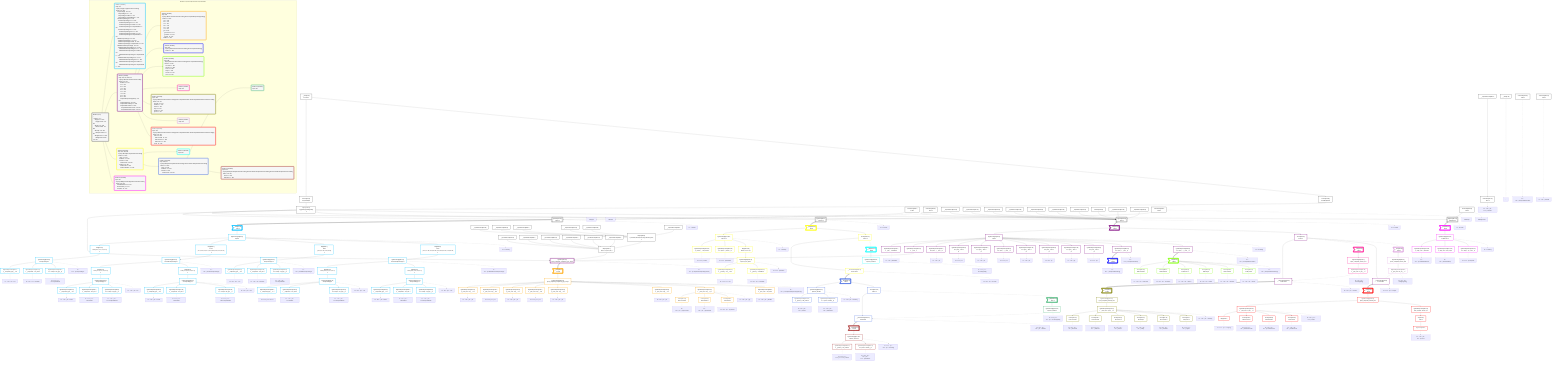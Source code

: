 graph TD
    classDef path fill:#eee,stroke:#000,color:#000
    classDef plan fill:#fff,stroke-width:3px,color:#000
    classDef itemplan fill:#fff,stroke-width:6px,color:#000
    classDef sideeffectplan fill:#f00,stroke-width:6px,color:#000
    classDef bucket fill:#f6f6f6,color:#000,stroke-width:6px,text-align:left


    %% define plans
    __Value0["__Value[0∈0]"]:::plan
    __Value3["__Value[3∈0]<br />ᐸcontextᐳ"]:::plan
    Access197["Access[197∈0]<br />ᐸ3.pgSettingsᐳ"]:::plan
    Access198["Access[198∈0]<br />ᐸ3.withPgClientᐳ"]:::plan
    Object199["Object[199∈0]<br />ᐸ{pgSettings,withPgClient}ᐳ"]:::plan
    Connection200["Connection[200∈0]<br />ᐸ196ᐳ"]:::plan
    PgSelect201[["PgSelect[201∈0]<br />ᐸtypesᐳ"]]:::plan
    __Item202>"__Item[202∈1]<br />ᐸ201ᐳ"]:::itemplan
    PgSelectSingle203["PgSelectSingle[203∈1]<br />ᐸtypesᐳ"]:::plan
    Map574["Map[574∈1]<br />ᐸ203:{”0”:0,”1”:1,”2”:2,”3”:3}ᐳ"]:::plan
    PgSelectSingle210["PgSelectSingle[210∈1]<br />ᐸcompoundTypeᐳ"]:::plan
    PgClassExpression211["PgClassExpression[211∈1]<br />ᐸ__compound_type__.”a”ᐳ"]:::plan
    PgClassExpression212["PgClassExpression[212∈1]<br />ᐸ__compound....”foo_bar”ᐳ"]:::plan
    PgClassExpression214["PgClassExpression[214∈1]<br />ᐸ”c”.”compo...nd_type__)ᐳ"]:::plan
    Map580["Map[580∈1]<br />ᐸ203:{”0”:4,”1”:5,”2”:6,”3”:7,”4”:8,”5”:9,”6”:10,”7”:11,”8”:12}ᐳ"]:::plan
    PgSelectSingle221["PgSelectSingle[221∈1]<br />ᐸnestedCompoundTypeᐳ"]:::plan
    Map576["Map[576∈1]<br />ᐸ221:{”0”:0,”1”:1,”2”:2,”3”:3}ᐳ"]:::plan
    PgSelectSingle228["PgSelectSingle[228∈1]<br />ᐸcompoundTypeᐳ"]:::plan
    PgClassExpression229["PgClassExpression[229∈1]<br />ᐸ__compound_type__.”a”ᐳ"]:::plan
    PgClassExpression230["PgClassExpression[230∈1]<br />ᐸ__compound....”foo_bar”ᐳ"]:::plan
    PgClassExpression232["PgClassExpression[232∈1]<br />ᐸ”c”.”compo...nd_type__)ᐳ"]:::plan
    Map578["Map[578∈1]<br />ᐸ221:{”0”:4,”1”:5,”2”:6,”3”:7}ᐳ"]:::plan
    PgSelectSingle239["PgSelectSingle[239∈1]<br />ᐸcompoundTypeᐳ"]:::plan
    PgClassExpression240["PgClassExpression[240∈1]<br />ᐸ__compound_type__.”a”ᐳ"]:::plan
    PgClassExpression241["PgClassExpression[241∈1]<br />ᐸ__compound....”foo_bar”ᐳ"]:::plan
    PgClassExpression243["PgClassExpression[243∈1]<br />ᐸ”c”.”compo...nd_type__)ᐳ"]:::plan
    Map582["Map[582∈1]<br />ᐸ203:{”0”:13,”1”:14,”2”:15,”3”:16}ᐳ"]:::plan
    PgSelectSingle250["PgSelectSingle[250∈1]<br />ᐸcompoundTypeᐳ"]:::plan
    PgClassExpression251["PgClassExpression[251∈1]<br />ᐸ__compound_type__.”a”ᐳ"]:::plan
    PgClassExpression252["PgClassExpression[252∈1]<br />ᐸ__compound....”foo_bar”ᐳ"]:::plan
    PgClassExpression254["PgClassExpression[254∈1]<br />ᐸ”c”.”compo...nd_type__)ᐳ"]:::plan
    Map588["Map[588∈1]<br />ᐸ203:{”0”:17,”1”:18,”2”:19,”3”:20,”4”:21,”5”:22,”6”:23,”7”:24,”8”:25}ᐳ"]:::plan
    PgSelectSingle261["PgSelectSingle[261∈1]<br />ᐸnestedCompoundTypeᐳ"]:::plan
    Map584["Map[584∈1]<br />ᐸ261:{”0”:0,”1”:1,”2”:2,”3”:3}ᐳ"]:::plan
    PgSelectSingle268["PgSelectSingle[268∈1]<br />ᐸcompoundTypeᐳ"]:::plan
    PgClassExpression269["PgClassExpression[269∈1]<br />ᐸ__compound_type__.”a”ᐳ"]:::plan
    PgClassExpression270["PgClassExpression[270∈1]<br />ᐸ__compound....”foo_bar”ᐳ"]:::plan
    PgClassExpression272["PgClassExpression[272∈1]<br />ᐸ”c”.”compo...nd_type__)ᐳ"]:::plan
    Map586["Map[586∈1]<br />ᐸ261:{”0”:4,”1”:5,”2”:6,”3”:7}ᐳ"]:::plan
    PgSelectSingle279["PgSelectSingle[279∈1]<br />ᐸcompoundTypeᐳ"]:::plan
    PgClassExpression280["PgClassExpression[280∈1]<br />ᐸ__compound_type__.”a”ᐳ"]:::plan
    PgClassExpression281["PgClassExpression[281∈1]<br />ᐸ__compound....”foo_bar”ᐳ"]:::plan
    PgClassExpression283["PgClassExpression[283∈1]<br />ᐸ”c”.”compo...nd_type__)ᐳ"]:::plan
    Connection308["Connection[308∈0]<br />ᐸ304ᐳ"]:::plan
    __InputStaticLeaf317["__InputStaticLeaf[317∈0]"]:::plan
    __InputStaticLeaf321["__InputStaticLeaf[321∈0]"]:::plan
    __InputStaticLeaf322["__InputStaticLeaf[322∈0]"]:::plan
    __InputStaticLeaf329["__InputStaticLeaf[329∈0]"]:::plan
    __InputStaticLeaf333["__InputStaticLeaf[333∈0]"]:::plan
    __InputStaticLeaf334["__InputStaticLeaf[334∈0]"]:::plan
    __InputStaticLeaf337["__InputStaticLeaf[337∈0]"]:::plan
    Constant340["Constant[340∈0]"]:::plan
    __InputStaticLeaf342["__InputStaticLeaf[342∈0]"]:::plan
    __InputStaticLeaf343["__InputStaticLeaf[343∈0]"]:::plan
    PgSelect309[["PgSelect[309∈0]<br />ᐸpostᐳ"]]:::plan
    __Item310>"__Item[310∈2]<br />ᐸ309ᐳ"]:::itemplan
    PgSelectSingle311["PgSelectSingle[311∈2]<br />ᐸpostᐳ"]:::plan
    PgClassExpression312["PgClassExpression[312∈2]<br />ᐸ__post__.”headline”ᐳ"]:::plan
    PgClassExpression315["PgClassExpression[315∈2]<br />ᐸ__post__ᐳ"]:::plan
    PgClassExpression316["PgClassExpression[316∈2]<br />ᐸ”a”.”post_...(__post__)ᐳ"]:::plan
    PgClassExpression320["PgClassExpression[320∈2]<br />ᐸ”a”.”post_...lder! */<br />)ᐳ"]:::plan
    PgClassExpression324["PgClassExpression[324∈2]<br />ᐸ”a”.”post_...lder! */<br />)ᐳ"]:::plan
    PgClassExpression328["PgClassExpression[328∈2]<br />ᐸ”a”.”post_...(__post__)ᐳ"]:::plan
    PgClassExpression332["PgClassExpression[332∈2]<br />ᐸ”a”.”post_...lder! */<br />)ᐳ"]:::plan
    PgClassExpression336["PgClassExpression[336∈2]<br />ᐸ”a”.”post_...lder! */<br />)ᐳ"]:::plan
    PgClassExpression341["PgClassExpression[341∈2]<br />ᐸ”a”.”post_...lder! */<br />)ᐳ"]:::plan
    PgClassExpression345["PgClassExpression[345∈2]<br />ᐸ”a”.”post_...lder! */<br />)ᐳ"]:::plan
    __InputStaticLeaf347["__InputStaticLeaf[347∈0]"]:::plan
    __InputStaticLeaf348["__InputStaticLeaf[348∈0]"]:::plan
    __InputStaticLeaf349["__InputStaticLeaf[349∈0]"]:::plan
    __InputStaticLeaf351["__InputStaticLeaf[351∈0]"]:::plan
    __InputStaticLeaf352["__InputStaticLeaf[352∈0]"]:::plan
    __InputStaticLeaf354["__InputStaticLeaf[354∈0]"]:::plan
    __InputStaticLeaf355["__InputStaticLeaf[355∈0]"]:::plan
    __InputStaticLeaf356["__InputStaticLeaf[356∈0]"]:::plan
    __InputStaticLeaf357["__InputStaticLeaf[357∈0]"]:::plan
    __InputStaticLeaf358["__InputStaticLeaf[358∈0]"]:::plan
    __InputStaticLeaf359["__InputStaticLeaf[359∈0]"]:::plan
    __InputStaticLeaf360["__InputStaticLeaf[360∈0]"]:::plan
    Object363["Object[363∈0]<br />ᐸ{seconds,minutes,hours,days,months,years}ᐳ"]:::plan
    Object362["Object[362∈0]<br />ᐸ{a,b,c,e,f,g,foo_bar}ᐳ"]:::plan
    PgSelect364[["PgSelect[364∈2]<br />ᐸpost_computed_compound_type_arrayᐳ"]]:::plan
    __Item368>"__Item[368∈3]<br />ᐸ364ᐳ"]:::itemplan
    PgSelectSingle369["PgSelectSingle[369∈3]<br />ᐸpost_computed_compound_type_arrayᐳ"]:::plan
    PgClassExpression370["PgClassExpression[370∈3]<br />ᐸ__post_com...rray__.”a”ᐳ"]:::plan
    PgClassExpression371["PgClassExpression[371∈3]<br />ᐸ__post_com...rray__.”b”ᐳ"]:::plan
    PgClassExpression372["PgClassExpression[372∈3]<br />ᐸ__post_com...rray__.”c”ᐳ"]:::plan
    PgClassExpression373["PgClassExpression[373∈3]<br />ᐸ__post_com...rray__.”d”ᐳ"]:::plan
    PgClassExpression374["PgClassExpression[374∈3]<br />ᐸ__post_com...rray__.”e”ᐳ"]:::plan
    PgClassExpression375["PgClassExpression[375∈3]<br />ᐸ__post_com...rray__.”f”ᐳ"]:::plan
    PgClassExpression376["PgClassExpression[376∈3]<br />ᐸ__post_com...rray__.”g”ᐳ"]:::plan
    Access377["Access[377∈3]<br />ᐸ376.secondsᐳ"]:::plan
    Access378["Access[378∈3]<br />ᐸ376.minutesᐳ"]:::plan
    Access379["Access[379∈3]<br />ᐸ376.hoursᐳ"]:::plan
    PgClassExpression380["PgClassExpression[380∈3]<br />ᐸ__post_com....”foo_bar”ᐳ"]:::plan
    PgClassExpression382["PgClassExpression[382∈2]<br />ᐸ”a”.”post_...(__post__)ᐳ"]:::plan
    __Item383>"__Item[383∈4]<br />ᐸ382ᐳ"]:::itemplan
    PgClassExpression385["PgClassExpression[385∈2]<br />ᐸ”a”.”post_...(__post__)ᐳ"]:::plan
    __Item386>"__Item[386∈5]<br />ᐸ385ᐳ"]:::itemplan
    Access387["Access[387∈5]<br />ᐸ386.secondsᐳ"]:::plan
    Access388["Access[388∈5]<br />ᐸ386.minutesᐳ"]:::plan
    Access389["Access[389∈5]<br />ᐸ386.hoursᐳ"]:::plan
    Access390["Access[390∈5]<br />ᐸ386.daysᐳ"]:::plan
    Access391["Access[391∈5]<br />ᐸ386.monthsᐳ"]:::plan
    Access392["Access[392∈5]<br />ᐸ386.yearsᐳ"]:::plan
    Connection403["Connection[403∈0]<br />ᐸ399ᐳ"]:::plan
    Access590["Access[590∈2]<br />ᐸ310.1ᐳ"]:::plan
    __ListTransform405["__ListTransform[405∈2]<br />ᐸeach:404ᐳ"]:::plan
    __Item406>"__Item[406∈6]<br />ᐸ590ᐳ"]:::itemplan
    PgSelectSingle407["PgSelectSingle[407∈6]<br />ᐸpost_computed_interval_setᐳ"]:::plan
    PgClassExpression408["PgClassExpression[408∈6]<br />ᐸ__post_com...al_set__.vᐳ"]:::plan
    __Item409>"__Item[409∈7]<br />ᐸ405ᐳ"]:::itemplan
    PgSelectSingle410["PgSelectSingle[410∈7]<br />ᐸpost_computed_interval_setᐳ"]:::plan
    PgClassExpression411["PgClassExpression[411∈7]<br />ᐸ__post_com...al_set__.vᐳ"]:::plan
    Access412["Access[412∈7]<br />ᐸ411.secondsᐳ"]:::plan
    Access413["Access[413∈7]<br />ᐸ411.minutesᐳ"]:::plan
    Access414["Access[414∈7]<br />ᐸ411.hoursᐳ"]:::plan
    Access415["Access[415∈7]<br />ᐸ411.daysᐳ"]:::plan
    Access416["Access[416∈7]<br />ᐸ411.monthsᐳ"]:::plan
    Access417["Access[417∈7]<br />ᐸ411.yearsᐳ"]:::plan
    __ListTransform419["__ListTransform[419∈2]<br />ᐸeach:418ᐳ"]:::plan
    __Item420>"__Item[420∈8]<br />ᐸ590ᐳ"]:::itemplan
    PgSelectSingle421["PgSelectSingle[421∈8]<br />ᐸpost_computed_interval_setᐳ"]:::plan
    PgClassExpression422["PgClassExpression[422∈8]<br />ᐸ__post_com...al_set__.vᐳ"]:::plan
    __Item423>"__Item[423∈9]<br />ᐸ419ᐳ"]:::itemplan
    PgSelectSingle424["PgSelectSingle[424∈9]<br />ᐸpost_computed_interval_setᐳ"]:::plan
    PgClassExpression425["PgClassExpression[425∈9]<br />ᐸ__post_com...al_set__.vᐳ"]:::plan
    Edge426["Edge[426∈9]"]:::plan
    Access427["Access[427∈9]<br />ᐸ425.secondsᐳ"]:::plan
    Access428["Access[428∈9]<br />ᐸ425.minutesᐳ"]:::plan
    Access429["Access[429∈9]<br />ᐸ425.hoursᐳ"]:::plan
    PgClassExpression431["PgClassExpression[431∈9]<br />ᐸrow_number...tion by 1)ᐳ"]:::plan
    List432["List[432∈9]<br />ᐸ431ᐳ"]:::plan
    PgCursor430["PgCursor[430∈9]"]:::plan
    Connection460["Connection[460∈0]<br />ᐸ456ᐳ"]:::plan
    PgSelect461[["PgSelect[461∈0]<br />ᐸpersonᐳ"]]:::plan
    __Item462>"__Item[462∈10]<br />ᐸ461ᐳ"]:::itemplan
    PgSelectSingle463["PgSelectSingle[463∈10]<br />ᐸpersonᐳ"]:::plan
    PgClassExpression464["PgClassExpression[464∈10]<br />ᐸ__person__...full_name”ᐳ"]:::plan
    PgClassExpression466["PgClassExpression[466∈10]<br />ᐸ”c”.”perso..._person__)ᐳ"]:::plan
    Connection494["Connection[494∈0]<br />ᐸ490ᐳ"]:::plan
    Access592["Access[592∈10]<br />ᐸ462.1ᐳ"]:::plan
    __ListTransform496["__ListTransform[496∈10]<br />ᐸeach:495ᐳ"]:::plan
    __Item497>"__Item[497∈11]<br />ᐸ592ᐳ"]:::itemplan
    PgSelectSingle498["PgSelectSingle[498∈11]<br />ᐸperson_friendsᐳ"]:::plan
    __Item499>"__Item[499∈12]<br />ᐸ496ᐳ"]:::itemplan
    PgSelectSingle500["PgSelectSingle[500∈12]<br />ᐸperson_friendsᐳ"]:::plan
    PgClassExpression501["PgClassExpression[501∈12]<br />ᐸ__person_f...full_name”ᐳ"]:::plan
    PgClassExpression503["PgClassExpression[503∈12]<br />ᐸ”c”.”perso...friends__)ᐳ"]:::plan
    __InputStaticLeaf504["__InputStaticLeaf[504∈0]"]:::plan
    Connection531["Connection[531∈0]<br />ᐸ527ᐳ"]:::plan
    Access591["Access[591∈12]<br />ᐸ499.1ᐳ"]:::plan
    __ListTransform533["__ListTransform[533∈12]<br />ᐸeach:532ᐳ"]:::plan
    __Item534>"__Item[534∈13]<br />ᐸ591ᐳ"]:::itemplan
    PgSelectSingle535["PgSelectSingle[535∈13]<br />ᐸperson_friendsᐳ"]:::plan
    __Item536>"__Item[536∈14]<br />ᐸ533ᐳ"]:::itemplan
    PgSelectSingle537["PgSelectSingle[537∈14]<br />ᐸperson_friendsᐳ"]:::plan
    PgClassExpression538["PgClassExpression[538∈14]<br />ᐸ__person_f...full_name”ᐳ"]:::plan
    PgClassExpression540["PgClassExpression[540∈14]<br />ᐸ”c”.”perso...friends__)ᐳ"]:::plan
    Map593["Map[593∈10]<br />ᐸ463:{”0”:2,”1”:3}ᐳ"]:::plan
    PgSelectSingle547["PgSelectSingle[547∈10]<br />ᐸperson_first_postᐳ"]:::plan
    PgClassExpression548["PgClassExpression[548∈10]<br />ᐸ__person_f...ost__.”id”ᐳ"]:::plan
    PgClassExpression549["PgClassExpression[549∈10]<br />ᐸ__person_f...”headline”ᐳ"]:::plan
    Connection566["Connection[566∈0]<br />ᐸ562ᐳ"]:::plan
    PgSelect567[["PgSelect[567∈0]<br />ᐸedgeCaseᐳ"]]:::plan
    __Item568>"__Item[568∈15]<br />ᐸ567ᐳ"]:::itemplan
    PgSelectSingle569["PgSelectSingle[569∈15]<br />ᐸedgeCaseᐳ"]:::plan
    PgClassExpression570["PgClassExpression[570∈15]<br />ᐸ__edge_cas...s_default”ᐳ"]:::plan
    PgClassExpression571["PgClassExpression[571∈15]<br />ᐸ__edge_cas...cast_easy”ᐳ"]:::plan
    PgClassExpression573["PgClassExpression[573∈15]<br />ᐸ”c”.”edge_...ge_case__)ᐳ"]:::plan

    %% plan dependencies
    __Value3 --> Access197
    __Value3 --> Access198
    Access197 & Access198 --> Object199
    Object199 & Connection200 --> PgSelect201
    PgSelect201 ==> __Item202
    __Item202 --> PgSelectSingle203
    PgSelectSingle203 --> Map574
    Map574 --> PgSelectSingle210
    PgSelectSingle210 --> PgClassExpression211
    PgSelectSingle210 --> PgClassExpression212
    PgSelectSingle210 --> PgClassExpression214
    PgSelectSingle203 --> Map580
    Map580 --> PgSelectSingle221
    PgSelectSingle221 --> Map576
    Map576 --> PgSelectSingle228
    PgSelectSingle228 --> PgClassExpression229
    PgSelectSingle228 --> PgClassExpression230
    PgSelectSingle228 --> PgClassExpression232
    PgSelectSingle221 --> Map578
    Map578 --> PgSelectSingle239
    PgSelectSingle239 --> PgClassExpression240
    PgSelectSingle239 --> PgClassExpression241
    PgSelectSingle239 --> PgClassExpression243
    PgSelectSingle203 --> Map582
    Map582 --> PgSelectSingle250
    PgSelectSingle250 --> PgClassExpression251
    PgSelectSingle250 --> PgClassExpression252
    PgSelectSingle250 --> PgClassExpression254
    PgSelectSingle203 --> Map588
    Map588 --> PgSelectSingle261
    PgSelectSingle261 --> Map584
    Map584 --> PgSelectSingle268
    PgSelectSingle268 --> PgClassExpression269
    PgSelectSingle268 --> PgClassExpression270
    PgSelectSingle268 --> PgClassExpression272
    PgSelectSingle261 --> Map586
    Map586 --> PgSelectSingle279
    PgSelectSingle279 --> PgClassExpression280
    PgSelectSingle279 --> PgClassExpression281
    PgSelectSingle279 --> PgClassExpression283
    Object199 & Connection308 & __InputStaticLeaf317 & __InputStaticLeaf321 & __InputStaticLeaf322 & __InputStaticLeaf329 & __InputStaticLeaf333 & __InputStaticLeaf334 & __InputStaticLeaf337 & Constant340 & __InputStaticLeaf342 & __InputStaticLeaf343 --> PgSelect309
    PgSelect309 ==> __Item310
    __Item310 --> PgSelectSingle311
    PgSelectSingle311 --> PgClassExpression312
    PgSelectSingle311 --> PgClassExpression315
    PgSelectSingle311 --> PgClassExpression316
    PgSelectSingle311 --> PgClassExpression320
    PgSelectSingle311 --> PgClassExpression324
    PgSelectSingle311 --> PgClassExpression328
    PgSelectSingle311 --> PgClassExpression332
    PgSelectSingle311 --> PgClassExpression336
    PgSelectSingle311 --> PgClassExpression341
    PgSelectSingle311 --> PgClassExpression345
    __InputStaticLeaf354 & __InputStaticLeaf355 & __InputStaticLeaf356 & __InputStaticLeaf357 & __InputStaticLeaf358 & __InputStaticLeaf359 --> Object363
    __InputStaticLeaf347 & __InputStaticLeaf348 & __InputStaticLeaf349 & __InputStaticLeaf351 & __InputStaticLeaf352 & Object363 & __InputStaticLeaf360 --> Object362
    Object199 & PgClassExpression315 & Object362 --> PgSelect364
    PgSelect364 ==> __Item368
    __Item368 --> PgSelectSingle369
    PgSelectSingle369 --> PgClassExpression370
    PgSelectSingle369 --> PgClassExpression371
    PgSelectSingle369 --> PgClassExpression372
    PgSelectSingle369 --> PgClassExpression373
    PgSelectSingle369 --> PgClassExpression374
    PgSelectSingle369 --> PgClassExpression375
    PgSelectSingle369 --> PgClassExpression376
    PgClassExpression376 --> Access377
    PgClassExpression376 --> Access378
    PgClassExpression376 --> Access379
    PgSelectSingle369 --> PgClassExpression380
    PgSelectSingle311 --> PgClassExpression382
    PgClassExpression382 ==> __Item383
    PgSelectSingle311 --> PgClassExpression385
    PgClassExpression385 ==> __Item386
    __Item386 --> Access387
    __Item386 --> Access388
    __Item386 --> Access389
    __Item386 --> Access390
    __Item386 --> Access391
    __Item386 --> Access392
    __Item310 --> Access590
    Access590 --> __ListTransform405
    PgClassExpression408 -.-> __ListTransform405
    Access590 -.-> __Item406
    __Item406 --> PgSelectSingle407
    PgSelectSingle407 --> PgClassExpression408
    __ListTransform405 ==> __Item409
    __Item409 --> PgSelectSingle410
    PgSelectSingle410 --> PgClassExpression411
    PgClassExpression411 --> Access412
    PgClassExpression411 --> Access413
    PgClassExpression411 --> Access414
    PgClassExpression411 --> Access415
    PgClassExpression411 --> Access416
    PgClassExpression411 --> Access417
    Access590 --> __ListTransform419
    PgClassExpression422 -.-> __ListTransform419
    Access590 -.-> __Item420
    __Item420 --> PgSelectSingle421
    PgSelectSingle421 --> PgClassExpression422
    __ListTransform419 ==> __Item423
    __Item423 --> PgSelectSingle424
    PgSelectSingle424 --> PgClassExpression425
    PgClassExpression425 --> Edge426
    PgClassExpression425 --> Access427
    PgClassExpression425 --> Access428
    PgClassExpression425 --> Access429
    PgSelectSingle424 --> PgClassExpression431
    PgClassExpression431 --> List432
    List432 --> PgCursor430
    Object199 & Connection460 --> PgSelect461
    PgSelect461 ==> __Item462
    __Item462 --> PgSelectSingle463
    PgSelectSingle463 --> PgClassExpression464
    PgSelectSingle463 --> PgClassExpression466
    __Item462 --> Access592
    Access592 --> __ListTransform496
    PgSelectSingle498 -.-> __ListTransform496
    Access592 -.-> __Item497
    __Item497 --> PgSelectSingle498
    __ListTransform496 ==> __Item499
    __Item499 --> PgSelectSingle500
    PgSelectSingle500 --> PgClassExpression501
    PgSelectSingle500 --> PgClassExpression503
    __InputStaticLeaf504 --> Connection531
    __Item499 --> Access591
    Access591 --> __ListTransform533
    PgSelectSingle535 -.-> __ListTransform533
    Access591 -.-> __Item534
    __Item534 --> PgSelectSingle535
    __ListTransform533 ==> __Item536
    __Item536 --> PgSelectSingle537
    PgSelectSingle537 --> PgClassExpression538
    PgSelectSingle537 --> PgClassExpression540
    PgSelectSingle463 --> Map593
    Map593 --> PgSelectSingle547
    PgSelectSingle547 --> PgClassExpression548
    PgSelectSingle547 --> PgClassExpression549
    Object199 & Connection566 --> PgSelect567
    PgSelect567 ==> __Item568
    __Item568 --> PgSelectSingle569
    PgSelectSingle569 --> PgClassExpression570
    PgSelectSingle569 --> PgClassExpression571
    PgSelectSingle569 --> PgClassExpression573

    %% plan-to-path relationships
    P0["~"]
    __Value0 -.-> P0
    P200["ᐳallTypes"]
    Connection200 -.-> P200
    P201["ᐳa…sᐳnodes"]
    PgSelect201 -.-> P201
    P203["ᐳa…sᐳnodes[]"]
    PgSelectSingle203 -.-> P203
    P210["ᐳa…sᐳn…]ᐳcompoundType"]
    PgSelectSingle210 -.-> P210
    P211["ᐳa…sᐳn…]ᐳc…eᐳa"]
    PgClassExpression211 -.-> P211
    P212["ᐳa…sᐳn…]ᐳc…eᐳfooBar"]
    PgClassExpression212 -.-> P212
    P214["ᐳa…sᐳn…]ᐳc…eᐳcomputedField"]
    PgClassExpression214 -.-> P214
    P221["ᐳa…sᐳn…]ᐳnestedCompoundType"]
    PgSelectSingle221 -.-> P221
    P228["ᐳa…sᐳn…]ᐳn…eᐳa"]
    PgSelectSingle228 -.-> P228
    P229["ᐳa…sᐳn…]ᐳn…eᐳaᐳa"]
    PgClassExpression229 -.-> P229
    P230["ᐳa…sᐳn…]ᐳn…eᐳaᐳfooBar"]
    PgClassExpression230 -.-> P230
    P232["ᐳa…sᐳn…]ᐳn…eᐳaᐳcomputedField"]
    PgClassExpression232 -.-> P232
    P239["ᐳa…sᐳn…]ᐳn…eᐳb"]
    PgSelectSingle239 -.-> P239
    P240["ᐳa…sᐳn…]ᐳn…eᐳbᐳa"]
    PgClassExpression240 -.-> P240
    P241["ᐳa…sᐳn…]ᐳn…eᐳbᐳfooBar"]
    PgClassExpression241 -.-> P241
    P243["ᐳa…sᐳn…]ᐳn…eᐳbᐳcomputedField"]
    PgClassExpression243 -.-> P243
    P250["ᐳa…sᐳn…]ᐳnullableCompoundType"]
    PgSelectSingle250 -.-> P250
    P251["ᐳa…sᐳn…]ᐳn…eᐳa"]
    PgClassExpression251 -.-> P251
    P252["ᐳa…sᐳn…]ᐳn…eᐳfooBar"]
    PgClassExpression252 -.-> P252
    P254["ᐳa…sᐳn…]ᐳn…eᐳcomputedField"]
    PgClassExpression254 -.-> P254
    P261["ᐳa…sᐳn…]ᐳnullableNestedCompoundType"]
    PgSelectSingle261 -.-> P261
    P268["ᐳa…sᐳn…]ᐳn…eᐳa"]
    PgSelectSingle268 -.-> P268
    P269["ᐳa…sᐳn…]ᐳn…eᐳaᐳa"]
    PgClassExpression269 -.-> P269
    P270["ᐳa…sᐳn…]ᐳn…eᐳaᐳfooBar"]
    PgClassExpression270 -.-> P270
    P272["ᐳa…sᐳn…]ᐳn…eᐳaᐳcomputedField"]
    PgClassExpression272 -.-> P272
    P279["ᐳa…sᐳn…]ᐳn…eᐳb"]
    PgSelectSingle279 -.-> P279
    P280["ᐳa…sᐳn…]ᐳn…eᐳbᐳa"]
    PgClassExpression280 -.-> P280
    P281["ᐳa…sᐳn…]ᐳn…eᐳbᐳfooBar"]
    PgClassExpression281 -.-> P281
    P283["ᐳa…sᐳn…]ᐳn…eᐳbᐳcomputedField"]
    PgClassExpression283 -.-> P283
    P308["ᐳallPosts"]
    Connection308 -.-> P308
    P309["ᐳa…sᐳnodes"]
    PgSelect309 -.-> P309
    P311["ᐳa…sᐳnodes[]"]
    PgSelectSingle311 -.-> P311
    P312["ᐳa…sᐳn…]ᐳheadline"]
    PgClassExpression312 -.-> P312
    P316["ᐳa…sᐳn…]ᐳa"]
    PgClassExpression316 -.-> P316
    P320["ᐳa…sᐳn…]ᐳb"]
    PgClassExpression320 -.-> P320
    P324["ᐳa…sᐳn…]ᐳc"]
    PgClassExpression324 -.-> P324
    P328["ᐳa…sᐳn…]ᐳd"]
    PgClassExpression328 -.-> P328
    P332["ᐳa…sᐳn…]ᐳe"]
    PgClassExpression332 -.-> P332
    P336["ᐳa…sᐳn…]ᐳf"]
    PgClassExpression336 -.-> P336
    P341["ᐳa…sᐳn…]ᐳg"]
    PgClassExpression341 -.-> P341
    P345["ᐳa…sᐳn…]ᐳh"]
    PgClassExpression345 -.-> P345
    P364["ᐳa…sᐳn…]ᐳcomputedCompoundTypeArray"]
    PgSelect364 -.-> P364
    P369["ᐳa…sᐳn…]ᐳcomputedCompoundTypeArray[]"]
    PgSelectSingle369 -.-> P369
    P370["ᐳa…sᐳn…]ᐳc…]ᐳa"]
    PgClassExpression370 -.-> P370
    P371["ᐳa…sᐳn…]ᐳc…]ᐳb"]
    PgClassExpression371 -.-> P371
    P372["ᐳa…sᐳn…]ᐳc…]ᐳc"]
    PgClassExpression372 -.-> P372
    P373["ᐳa…sᐳn…]ᐳc…]ᐳd"]
    PgClassExpression373 -.-> P373
    P374["ᐳa…sᐳn…]ᐳc…]ᐳe"]
    PgClassExpression374 -.-> P374
    P375["ᐳa…sᐳn…]ᐳc…]ᐳf"]
    PgClassExpression375 -.-> P375
    P376["ᐳa…sᐳn…]ᐳc…]ᐳg"]
    PgClassExpression376 -.-> P376
    P377["ᐳa…sᐳn…]ᐳc…]ᐳgᐳseconds"]
    Access377 -.-> P377
    P378["ᐳa…sᐳn…]ᐳc…]ᐳgᐳminutes"]
    Access378 -.-> P378
    P379["ᐳa…sᐳn…]ᐳc…]ᐳgᐳhours"]
    Access379 -.-> P379
    P380["ᐳa…sᐳn…]ᐳc…]ᐳfooBar"]
    PgClassExpression380 -.-> P380
    P382["ᐳa…sᐳn…]ᐳcomputedTextArray"]
    PgClassExpression382 -.-> P382
    P383["ᐳa…sᐳn…]ᐳcomputedTextArray[]"]
    __Item383 -.-> P383
    P385["ᐳa…sᐳn…]ᐳcomputedIntervalArray"]
    PgClassExpression385 -.-> P385
    P386["ᐳa…sᐳn…]ᐳcomputedIntervalArray[]"]
    __Item386 -.-> P386
    P387["ᐳa…sᐳn…]ᐳc…]ᐳseconds"]
    Access387 -.-> P387
    P388["ᐳa…sᐳn…]ᐳc…]ᐳminutes"]
    Access388 -.-> P388
    P389["ᐳa…sᐳn…]ᐳc…]ᐳhours"]
    Access389 -.-> P389
    P390["ᐳa…sᐳn…]ᐳc…]ᐳdays"]
    Access390 -.-> P390
    P391["ᐳa…sᐳn…]ᐳc…]ᐳmonths"]
    Access391 -.-> P391
    P392["ᐳa…sᐳn…]ᐳc…]ᐳyears"]
    Access392 -.-> P392
    P403["ᐳa…sᐳn…]ᐳcomputedIntervalSet"]
    Connection403 -.-> P403
    P405["ᐳa…sᐳn…]ᐳc…tᐳnodes"]
    __ListTransform405 -.-> P405
    P408["ᐳa…sᐳn…]ᐳc…tᐳnodes@405[]"]
    PgClassExpression408 -.-> P408
    P411["ᐳa…sᐳn…]ᐳc…tᐳnodes[]"]
    PgClassExpression411 -.-> P411
    P412["ᐳa…sᐳn…]ᐳc…tᐳn…]ᐳseconds"]
    Access412 -.-> P412
    P413["ᐳa…sᐳn…]ᐳc…tᐳn…]ᐳminutes"]
    Access413 -.-> P413
    P414["ᐳa…sᐳn…]ᐳc…tᐳn…]ᐳhours"]
    Access414 -.-> P414
    P415["ᐳa…sᐳn…]ᐳc…tᐳn…]ᐳdays"]
    Access415 -.-> P415
    P416["ᐳa…sᐳn…]ᐳc…tᐳn…]ᐳmonths"]
    Access416 -.-> P416
    P417["ᐳa…sᐳn…]ᐳc…tᐳn…]ᐳyears"]
    Access417 -.-> P417
    P419["ᐳa…sᐳn…]ᐳc…tᐳedges"]
    __ListTransform419 -.-> P419
    P422["ᐳa…sᐳn…]ᐳc…tᐳedges@419[]"]
    PgClassExpression422 -.-> P422
    P425["ᐳa…sᐳn…]ᐳc…tᐳe…]ᐳnode"]
    PgClassExpression425 -.-> P425
    P426["ᐳa…sᐳn…]ᐳc…tᐳedges[]"]
    Edge426 -.-> P426
    P427["ᐳa…sᐳn…]ᐳc…tᐳe…]ᐳnodeᐳseconds"]
    Access427 -.-> P427
    P428["ᐳa…sᐳn…]ᐳc…tᐳe…]ᐳnodeᐳminutes"]
    Access428 -.-> P428
    P429["ᐳa…sᐳn…]ᐳc…tᐳe…]ᐳnodeᐳhours"]
    Access429 -.-> P429
    P430["ᐳa…sᐳn…]ᐳc…tᐳe…]ᐳcursor"]
    PgCursor430 -.-> P430
    P460["ᐳallPeople"]
    Connection460 -.-> P460
    P461["ᐳa…eᐳnodes"]
    PgSelect461 -.-> P461
    P463["ᐳa…eᐳnodes[]"]
    PgSelectSingle463 -.-> P463
    P464["ᐳa…eᐳn…]ᐳname"]
    PgClassExpression464 -.-> P464
    P466["ᐳa…eᐳn…]ᐳfirstName"]
    PgClassExpression466 -.-> P466
    P494["ᐳa…eᐳn…]ᐳfriends"]
    Connection494 -.-> P494
    P496["ᐳa…eᐳn…]ᐳf…sᐳnodes"]
    __ListTransform496 -.-> P496
    P498["ᐳa…eᐳn…]ᐳf…sᐳnodes@496[]"]
    PgSelectSingle498 -.-> P498
    P500["ᐳa…eᐳn…]ᐳf…sᐳnodes[]"]
    PgSelectSingle500 -.-> P500
    P501["ᐳa…eᐳn…]ᐳf…sᐳn…]ᐳname"]
    PgClassExpression501 -.-> P501
    P503["ᐳa…eᐳn…]ᐳf…sᐳn…]ᐳfirstName"]
    PgClassExpression503 -.-> P503
    P531["ᐳa…eᐳn…]ᐳf…sᐳn…]ᐳfriends"]
    Connection531 -.-> P531
    P533["ᐳa…eᐳn…]ᐳf…sᐳn…]ᐳf…sᐳnodes"]
    __ListTransform533 -.-> P533
    P535["ᐳa…eᐳn…]ᐳf…sᐳn…]ᐳf…sᐳnodes@533[]"]
    PgSelectSingle535 -.-> P535
    P537["ᐳa…eᐳn…]ᐳf…sᐳn…]ᐳf…sᐳnodes[]"]
    PgSelectSingle537 -.-> P537
    P538["ᐳa…eᐳn…]ᐳf…sᐳn…]ᐳf…sᐳn…]ᐳname"]
    PgClassExpression538 -.-> P538
    P540["ᐳa…eᐳn…]ᐳf…sᐳn…]ᐳf…sᐳn…]ᐳfirstName"]
    PgClassExpression540 -.-> P540
    P547["ᐳa…eᐳn…]ᐳfirstPost"]
    PgSelectSingle547 -.-> P547
    P548["ᐳa…eᐳn…]ᐳf…tᐳid"]
    PgClassExpression548 -.-> P548
    P549["ᐳa…eᐳn…]ᐳf…tᐳheadline"]
    PgClassExpression549 -.-> P549
    P566["ᐳallEdgeCases"]
    Connection566 -.-> P566
    P567["ᐳa…sᐳnodes"]
    PgSelect567 -.-> P567
    P569["ᐳa…sᐳnodes[]"]
    PgSelectSingle569 -.-> P569
    P570["ᐳa…sᐳn…]ᐳnotNullHasDefault"]
    PgClassExpression570 -.-> P570
    P571["ᐳa…sᐳn…]ᐳwontCastEasy"]
    PgClassExpression571 -.-> P571
    P573["ᐳa…sᐳn…]ᐳcomputed"]
    PgClassExpression573 -.-> P573

    subgraph "Buckets for queries/v4/procedure-computed-fields"
    Bucket0("Bucket 0 (root)<br />~<br />⠀ROOT ᐸ-O- 0<br />⠀⠀allTypes ᐸ-O- 200<br />⠀⠀⠀allTypes.nodes ᐸ-A- 201<br />⠀⠀allPosts ᐸ-O- 308<br />⠀⠀⠀allPosts.nodes ᐸ-A- 309<br />⠀⠀allPeople ᐸ-O- 460<br />⠀⠀⠀allPeople.nodes ᐸ-A- 461<br />⠀⠀allEdgeCases ᐸ-O- 566<br />⠀⠀⠀allEdgeCases.nodes ᐸ-A- 567"):::bucket
    classDef bucket0 stroke:#696969
    class Bucket0,__Value0,__Value3,Access197,Access198,Object199,Connection200,PgSelect201,Connection308,PgSelect309,__InputStaticLeaf317,__InputStaticLeaf321,__InputStaticLeaf322,__InputStaticLeaf329,__InputStaticLeaf333,__InputStaticLeaf334,__InputStaticLeaf337,Constant340,__InputStaticLeaf342,__InputStaticLeaf343,__InputStaticLeaf347,__InputStaticLeaf348,__InputStaticLeaf349,__InputStaticLeaf351,__InputStaticLeaf352,__InputStaticLeaf354,__InputStaticLeaf355,__InputStaticLeaf356,__InputStaticLeaf357,__InputStaticLeaf358,__InputStaticLeaf359,__InputStaticLeaf360,Object362,Object363,Connection403,Connection460,PgSelect461,Connection494,__InputStaticLeaf504,Connection531,Connection566,PgSelect567 bucket0
    Bucket1("Bucket 1 (item202)<br />Deps: 201<br />~ᐳQuery.allTypesᐳTypesConnection.nodes[]<br />⠀ROOT ᐸ-O- 203<br />⠀⠀compoundType ᐸ-O- 210<br />⠀⠀⠀compoundType.a ᐸ-L- 211<br />⠀⠀⠀compoundType.fooBar ᐸ-L- 212<br />⠀⠀⠀compoundType.computedField ᐸ-L- 214<br />⠀⠀nestedCompoundType ᐸ-O- 221<br />⠀⠀⠀nestedCompoundType.a ᐸ-O- 228<br />⠀⠀⠀⠀nestedCompoundType.a.a ᐸ-L- 229<br />⠀⠀⠀⠀nestedCompoundType.a.fooBar ᐸ-L- 230<br />⠀⠀⠀⠀nestedCompoundType.a.computedField ᐸ-L- 232<br />⠀⠀⠀nestedCompoundType.b ᐸ-O- 239<br />⠀⠀⠀⠀nestedCompoundType.b.a ᐸ-L- 240<br />⠀⠀⠀⠀nestedCompoundType.b.fooBar ᐸ-L- 241<br />⠀⠀⠀⠀nestedCompoundType.b.computedField ᐸ-L- 243<br />⠀⠀nullableCompoundType ᐸ-O- 250<br />⠀⠀⠀nullableCompoundType.a ᐸ-L- 251<br />⠀⠀⠀nullableCompoundType.fooBar ᐸ-L- 252<br />⠀⠀⠀nullableCompoundType.computedField ᐸ-L- 254<br />⠀⠀nullableNestedCompoundType ᐸ-O- 261<br />⠀⠀⠀nullableNestedCompoundType.a ᐸ-O- 268<br />⠀⠀⠀⠀nullableNestedCompoundType.a.a ᐸ-L- 269<br />⠀⠀⠀⠀nullableNestedCompoundType.a.fooBar ᐸ-L- 270<br />⠀⠀⠀⠀nullableNestedCompoundType.a.computedField ᐸ-L- 272<br />⠀⠀⠀nullableNestedCompoundType.b ᐸ-O- 279<br />⠀⠀⠀⠀nullableNestedCompoundType.b.a ᐸ-L- 280<br />⠀⠀⠀⠀nullableNestedCompoundType.b.fooBar ᐸ-L- 281<br />⠀⠀⠀⠀nullableNestedCompoundType.b.computedField ᐸ-L- 283"):::bucket
    classDef bucket1 stroke:#00bfff
    class Bucket1,__Item202,PgSelectSingle203,PgSelectSingle210,PgClassExpression211,PgClassExpression212,PgClassExpression214,PgSelectSingle221,PgSelectSingle228,PgClassExpression229,PgClassExpression230,PgClassExpression232,PgSelectSingle239,PgClassExpression240,PgClassExpression241,PgClassExpression243,PgSelectSingle250,PgClassExpression251,PgClassExpression252,PgClassExpression254,PgSelectSingle261,PgSelectSingle268,PgClassExpression269,PgClassExpression270,PgClassExpression272,PgSelectSingle279,PgClassExpression280,PgClassExpression281,PgClassExpression283,Map574,Map576,Map578,Map580,Map582,Map584,Map586,Map588 bucket1
    Bucket2("Bucket 2 (item310)<br />Deps: 309, 199, 362, 403<br />~ᐳQuery.allPostsᐳPostsConnection.nodes[]<br />⠀ROOT ᐸ-O- 311<br />⠀⠀headline ᐸ-L- 312<br />⠀⠀a ᐸ-L- 316<br />⠀⠀b ᐸ-L- 320<br />⠀⠀c ᐸ-L- 324<br />⠀⠀d ᐸ-L- 328<br />⠀⠀e ᐸ-L- 332<br />⠀⠀f ᐸ-L- 336<br />⠀⠀g ᐸ-L- 341<br />⠀⠀h ᐸ-L- 345<br />⠀⠀computedCompoundTypeArray ᐸ-A- 364<br />⠀⠀computedTextArray ᐸ-A- 382<br />⠀⠀computedIntervalArray ᐸ-A- 385<br />⠀⠀computedIntervalSet ᐸ-O- 403<br />⠀⠀⠀computedIntervalSet.nodes ᐸ-A- 405<br />⠀⠀⠀computedIntervalSet.edges ᐸ-A- 419"):::bucket
    classDef bucket2 stroke:#7f007f
    class Bucket2,__Item310,PgSelectSingle311,PgClassExpression312,PgClassExpression315,PgClassExpression316,PgClassExpression320,PgClassExpression324,PgClassExpression328,PgClassExpression332,PgClassExpression336,PgClassExpression341,PgClassExpression345,PgSelect364,PgClassExpression382,PgClassExpression385,__ListTransform405,__ListTransform419,Access590 bucket2
    Bucket3("Bucket 3 (item368)<br />Deps: 364<br />~ᐳQuery.allPostsᐳPostsConnection.nodes[]ᐳPost.computedCompoundTypeArray[]<br />⠀ROOT ᐸ-O- 369<br />⠀⠀a ᐸ-L- 370<br />⠀⠀b ᐸ-L- 371<br />⠀⠀c ᐸ-L- 372<br />⠀⠀d ᐸ-L- 373<br />⠀⠀e ᐸ-L- 374<br />⠀⠀f ᐸ-L- 375<br />⠀⠀g ᐸ-O- 376<br />⠀⠀⠀g.seconds ᐸ-L- 377<br />⠀⠀⠀g.minutes ᐸ-L- 378<br />⠀⠀⠀g.hours ᐸ-L- 379<br />⠀⠀fooBar ᐸ-L- 380"):::bucket
    classDef bucket3 stroke:#ffa500
    class Bucket3,__Item368,PgSelectSingle369,PgClassExpression370,PgClassExpression371,PgClassExpression372,PgClassExpression373,PgClassExpression374,PgClassExpression375,PgClassExpression376,Access377,Access378,Access379,PgClassExpression380 bucket3
    Bucket4("Bucket 4 (item383)<br />Deps: 382<br />~ᐳQuery.allPostsᐳPostsConnection.nodes[]ᐳPost.computedTextArray[]<br />⠀ROOT ᐸ-L- 383"):::bucket
    classDef bucket4 stroke:#0000ff
    class Bucket4,__Item383 bucket4
    Bucket5("Bucket 5 (item386)<br />Deps: 385<br />~ᐳQuery.allPostsᐳPostsConnection.nodes[]ᐳPost.computedIntervalArray[]<br />⠀ROOT ᐸ-O- 386<br />⠀⠀seconds ᐸ-L- 387<br />⠀⠀minutes ᐸ-L- 388<br />⠀⠀hours ᐸ-L- 389<br />⠀⠀days ᐸ-L- 390<br />⠀⠀months ᐸ-L- 391<br />⠀⠀years ᐸ-L- 392"):::bucket
    classDef bucket5 stroke:#7fff00
    class Bucket5,__Item386,Access387,Access388,Access389,Access390,Access391,Access392 bucket5
    Bucket6("Bucket 6 (item406)<br />Deps: 590"):::bucket
    classDef bucket6 stroke:#ff1493
    class Bucket6,__Item406,PgSelectSingle407,PgClassExpression408 bucket6
    Bucket7("Bucket 7 (item409)<br />Deps: 405<br />~ᐳQuery.allPostsᐳPostsConnection.nodes[]ᐳPost.computedIntervalSetᐳPostComputedIntervalSetsConnection.nodes[]<br />⠀ROOT ᐸ-O- 411<br />⠀⠀seconds ᐸ-L- 412<br />⠀⠀minutes ᐸ-L- 413<br />⠀⠀hours ᐸ-L- 414<br />⠀⠀days ᐸ-L- 415<br />⠀⠀months ᐸ-L- 416<br />⠀⠀years ᐸ-L- 417"):::bucket
    classDef bucket7 stroke:#808000
    class Bucket7,__Item409,PgSelectSingle410,PgClassExpression411,Access412,Access413,Access414,Access415,Access416,Access417 bucket7
    Bucket8("Bucket 8 (item420)<br />Deps: 590"):::bucket
    classDef bucket8 stroke:#dda0dd
    class Bucket8,__Item420,PgSelectSingle421,PgClassExpression422 bucket8
    Bucket9("Bucket 9 (item423)<br />Deps: 419<br />~ᐳQuery.allPostsᐳPostsConnection.nodes[]ᐳPost.computedIntervalSetᐳPostComputedIntervalSetsConnection.edges[]<br />⠀ROOT ᐸ-O- 426<br />⠀⠀node ᐸ-O- 425<br />⠀⠀⠀node.seconds ᐸ-L- 427<br />⠀⠀⠀node.minutes ᐸ-L- 428<br />⠀⠀⠀node.hours ᐸ-L- 429<br />⠀⠀cursor ᐸ-L- 430"):::bucket
    classDef bucket9 stroke:#ff0000
    class Bucket9,__Item423,PgSelectSingle424,PgClassExpression425,Edge426,Access427,Access428,Access429,PgCursor430,PgClassExpression431,List432 bucket9
    Bucket10("Bucket 10 (item462)<br />Deps: 461, 494, 531<br />~ᐳQuery.allPeopleᐳPeopleConnection.nodes[]<br />⠀ROOT ᐸ-O- 463<br />⠀⠀name ᐸ-L- 464<br />⠀⠀firstName ᐸ-L- 466<br />⠀⠀friends ᐸ-O- 494<br />⠀⠀⠀friends.nodes ᐸ-A- 496<br />⠀⠀firstPost ᐸ-O- 547<br />⠀⠀⠀firstPost.id ᐸ-L- 548<br />⠀⠀⠀firstPost.headline ᐸ-L- 549"):::bucket
    classDef bucket10 stroke:#ffff00
    class Bucket10,__Item462,PgSelectSingle463,PgClassExpression464,PgClassExpression466,__ListTransform496,PgSelectSingle547,PgClassExpression548,PgClassExpression549,Access592,Map593 bucket10
    Bucket11("Bucket 11 (item497)<br />Deps: 592"):::bucket
    classDef bucket11 stroke:#00ffff
    class Bucket11,__Item497,PgSelectSingle498 bucket11
    Bucket12("Bucket 12 (item499)<br />Deps: 496, 531<br />~ᐳQuery.allPeopleᐳPeopleConnection.nodes[]ᐳPerson.friendsᐳPeopleConnection.nodes[]<br />⠀ROOT ᐸ-O- 500<br />⠀⠀name ᐸ-L- 501<br />⠀⠀firstName ᐸ-L- 503<br />⠀⠀friends ᐸ-O- 531<br />⠀⠀⠀friends.nodes ᐸ-A- 533"):::bucket
    classDef bucket12 stroke:#4169e1
    class Bucket12,__Item499,PgSelectSingle500,PgClassExpression501,PgClassExpression503,__ListTransform533,Access591 bucket12
    Bucket13("Bucket 13 (item534)<br />Deps: 591"):::bucket
    classDef bucket13 stroke:#3cb371
    class Bucket13,__Item534,PgSelectSingle535 bucket13
    Bucket14("Bucket 14 (item536)<br />Deps: 533<br />~ᐳQuery.allPeopleᐳPeopleConnection.nodes[]ᐳPerson.friendsᐳPeopleConnection.nodes[]ᐳPerson.friendsᐳPeopleConnection.nodes[]<br />⠀ROOT ᐸ-O- 537<br />⠀⠀name ᐸ-L- 538<br />⠀⠀firstName ᐸ-L- 540"):::bucket
    classDef bucket14 stroke:#a52a2a
    class Bucket14,__Item536,PgSelectSingle537,PgClassExpression538,PgClassExpression540 bucket14
    Bucket15("Bucket 15 (item568)<br />Deps: 567<br />~ᐳQuery.allEdgeCasesᐳEdgeCasesConnection.nodes[]<br />⠀ROOT ᐸ-O- 569<br />⠀⠀notNullHasDefault ᐸ-L- 570<br />⠀⠀wontCastEasy ᐸ-L- 571<br />⠀⠀computed ᐸ-L- 573"):::bucket
    classDef bucket15 stroke:#ff00ff
    class Bucket15,__Item568,PgSelectSingle569,PgClassExpression570,PgClassExpression571,PgClassExpression573 bucket15
    Bucket0 --> Bucket1 & Bucket2 & Bucket10 & Bucket15
    Bucket2 --> Bucket3 & Bucket4 & Bucket5 & Bucket6 & Bucket7 & Bucket8 & Bucket9
    Bucket10 --> Bucket11 & Bucket12
    Bucket12 --> Bucket13 & Bucket14
    end